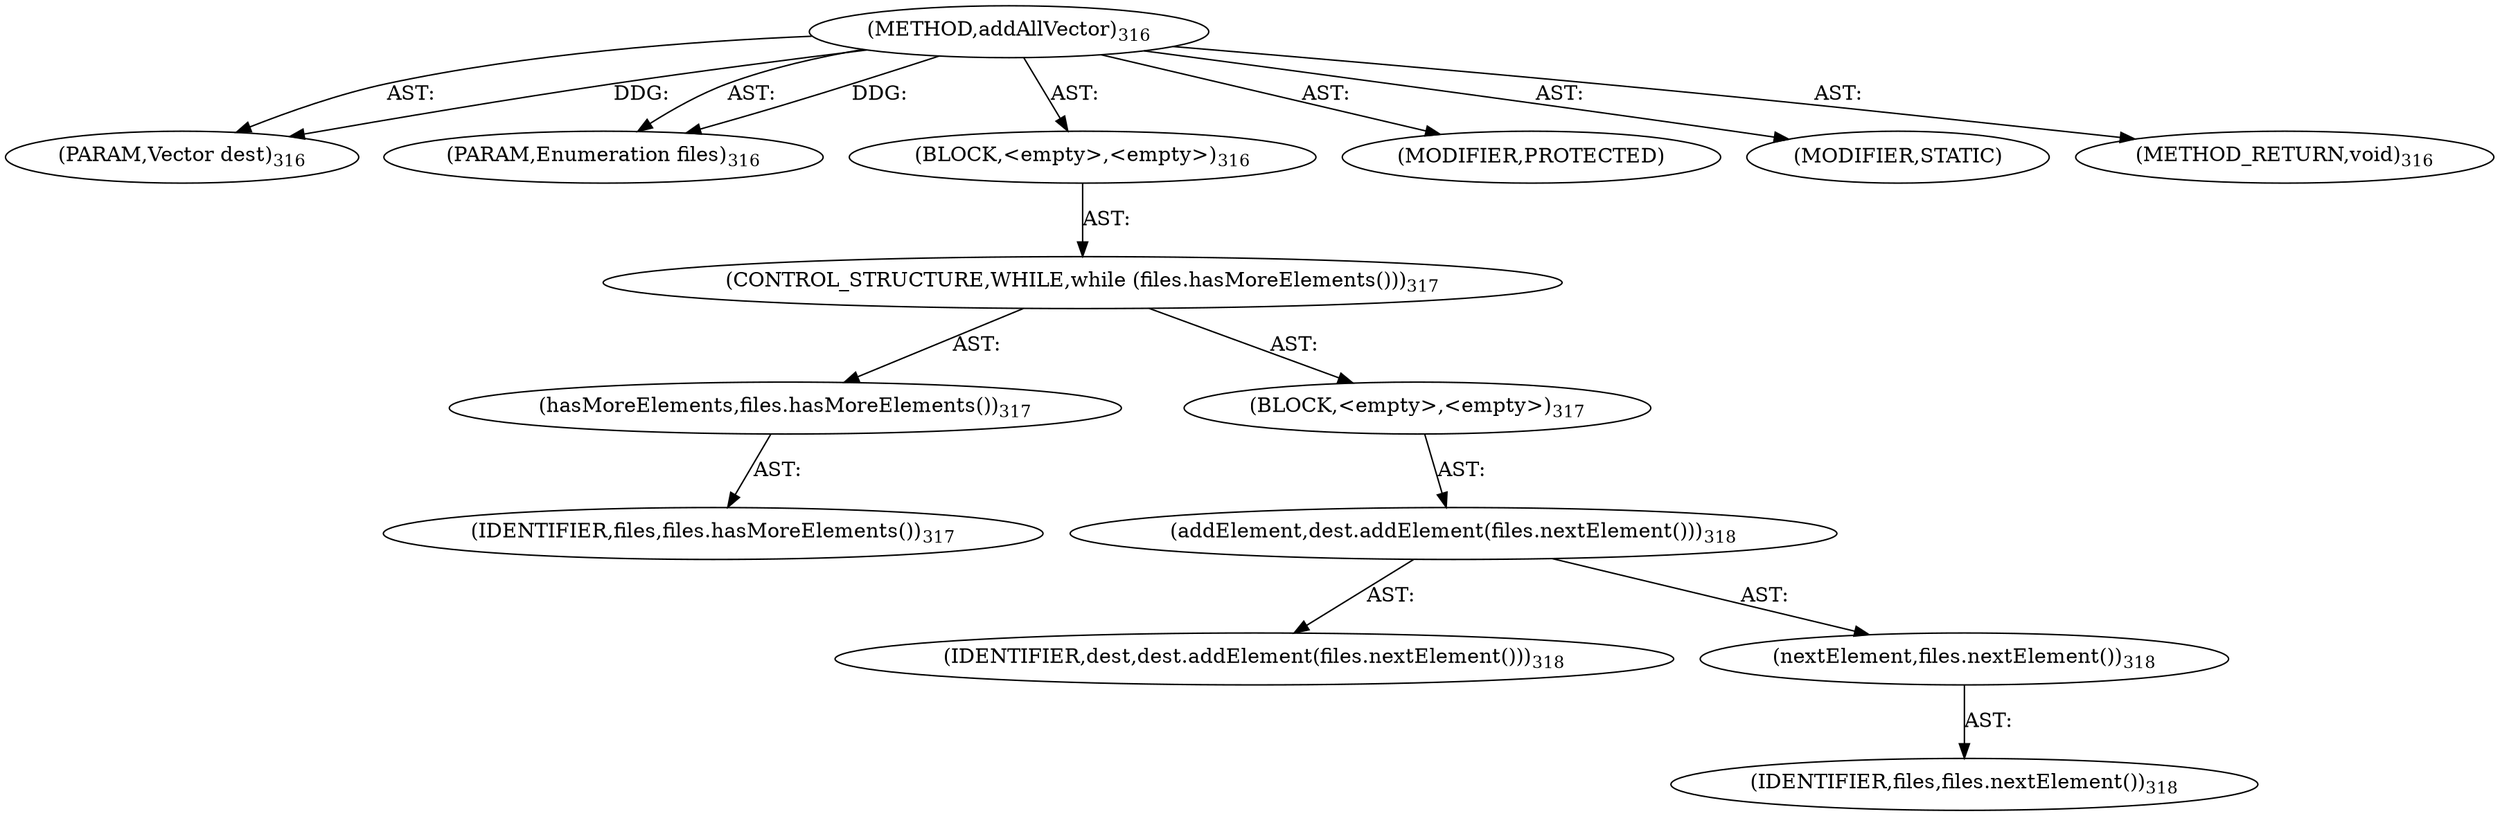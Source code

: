 digraph "addAllVector" {  
"111669149715" [label = <(METHOD,addAllVector)<SUB>316</SUB>> ]
"115964117022" [label = <(PARAM,Vector dest)<SUB>316</SUB>> ]
"115964117023" [label = <(PARAM,Enumeration files)<SUB>316</SUB>> ]
"25769803819" [label = <(BLOCK,&lt;empty&gt;,&lt;empty&gt;)<SUB>316</SUB>> ]
"47244640273" [label = <(CONTROL_STRUCTURE,WHILE,while (files.hasMoreElements()))<SUB>317</SUB>> ]
"30064771263" [label = <(hasMoreElements,files.hasMoreElements())<SUB>317</SUB>> ]
"68719476879" [label = <(IDENTIFIER,files,files.hasMoreElements())<SUB>317</SUB>> ]
"25769803820" [label = <(BLOCK,&lt;empty&gt;,&lt;empty&gt;)<SUB>317</SUB>> ]
"30064771264" [label = <(addElement,dest.addElement(files.nextElement()))<SUB>318</SUB>> ]
"68719476880" [label = <(IDENTIFIER,dest,dest.addElement(files.nextElement()))<SUB>318</SUB>> ]
"30064771265" [label = <(nextElement,files.nextElement())<SUB>318</SUB>> ]
"68719476881" [label = <(IDENTIFIER,files,files.nextElement())<SUB>318</SUB>> ]
"133143986223" [label = <(MODIFIER,PROTECTED)> ]
"133143986224" [label = <(MODIFIER,STATIC)> ]
"128849018899" [label = <(METHOD_RETURN,void)<SUB>316</SUB>> ]
  "111669149715" -> "115964117022"  [ label = "AST: "] 
  "111669149715" -> "115964117023"  [ label = "AST: "] 
  "111669149715" -> "25769803819"  [ label = "AST: "] 
  "111669149715" -> "133143986223"  [ label = "AST: "] 
  "111669149715" -> "133143986224"  [ label = "AST: "] 
  "111669149715" -> "128849018899"  [ label = "AST: "] 
  "25769803819" -> "47244640273"  [ label = "AST: "] 
  "47244640273" -> "30064771263"  [ label = "AST: "] 
  "47244640273" -> "25769803820"  [ label = "AST: "] 
  "30064771263" -> "68719476879"  [ label = "AST: "] 
  "25769803820" -> "30064771264"  [ label = "AST: "] 
  "30064771264" -> "68719476880"  [ label = "AST: "] 
  "30064771264" -> "30064771265"  [ label = "AST: "] 
  "30064771265" -> "68719476881"  [ label = "AST: "] 
  "111669149715" -> "115964117022"  [ label = "DDG: "] 
  "111669149715" -> "115964117023"  [ label = "DDG: "] 
}
